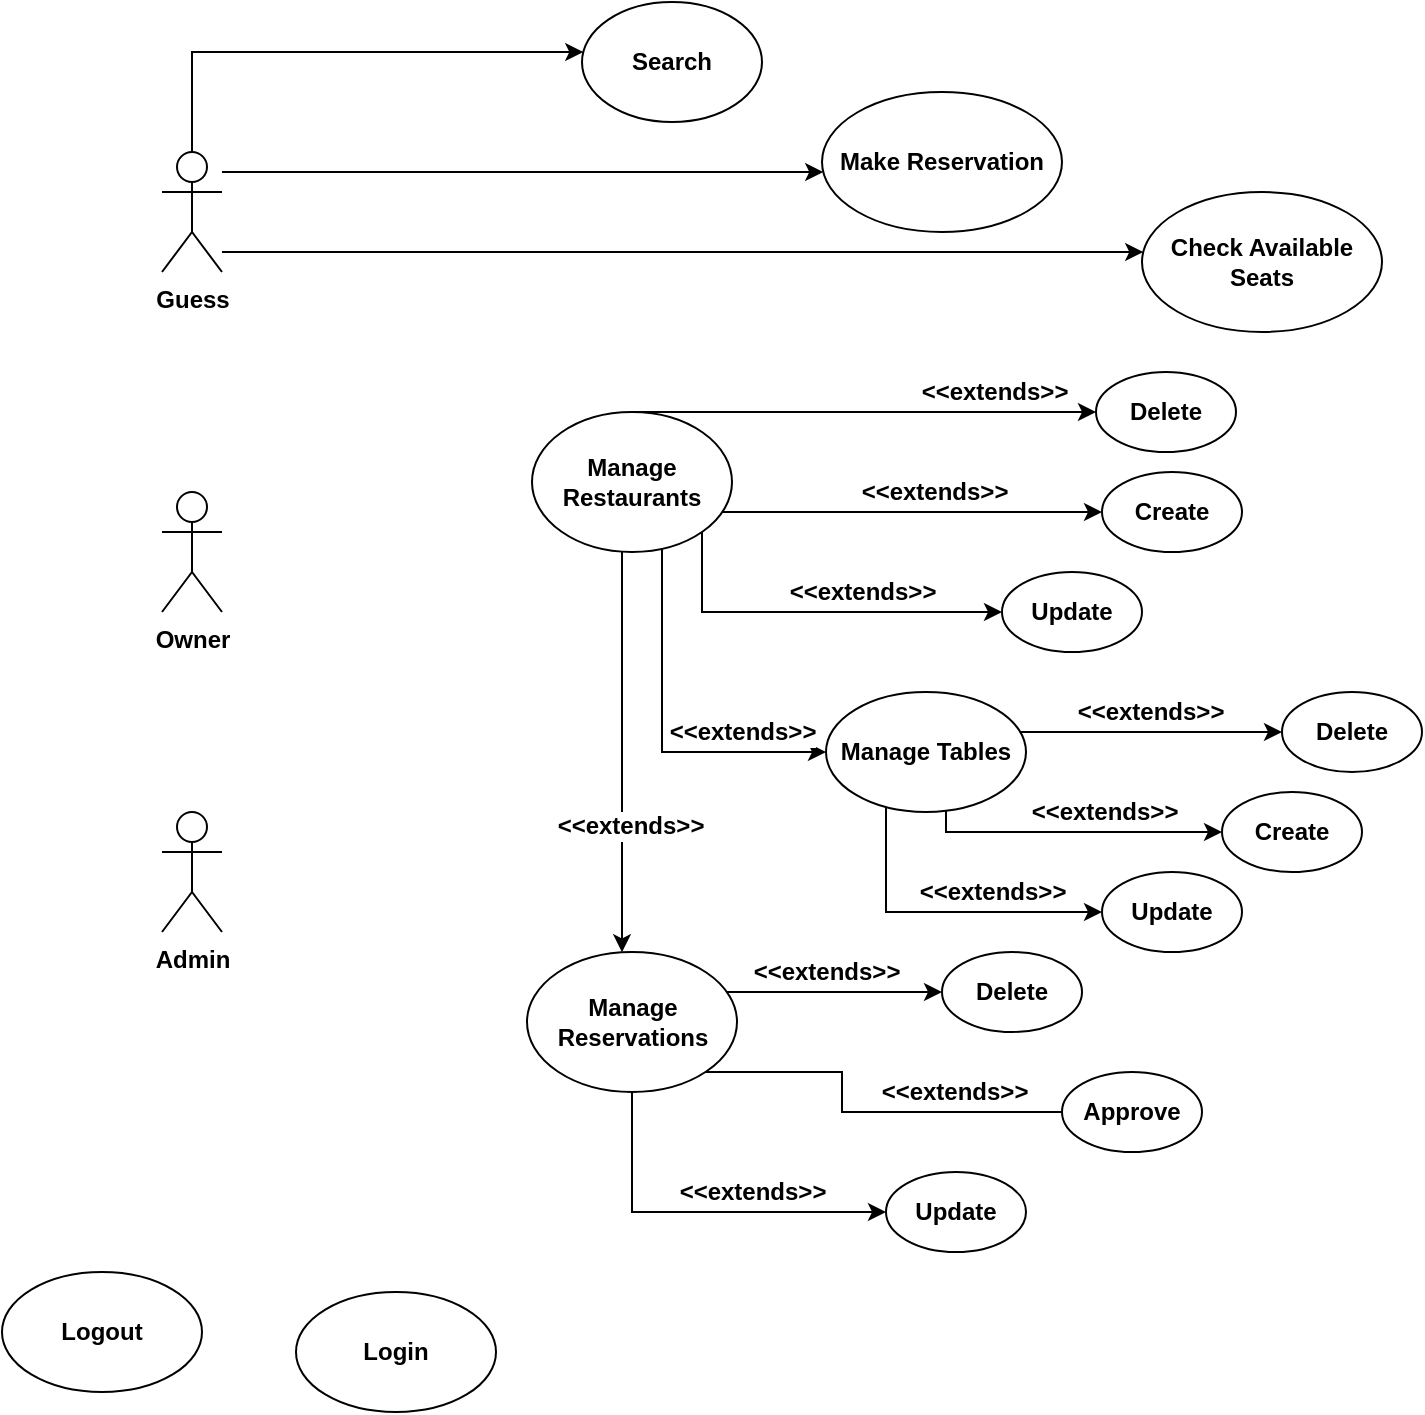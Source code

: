 <mxfile version="12.6.6" type="device"><diagram id="GiIxC8mbn1rDGeni4R-u" name="Page-1"><mxGraphModel dx="868" dy="479" grid="1" gridSize="10" guides="1" tooltips="1" connect="1" arrows="1" fold="1" page="1" pageScale="1" pageWidth="850" pageHeight="1100" background="none" math="0" shadow="0"><root><mxCell id="0"/><mxCell id="1" parent="0"/><mxCell id="K5c5H1SP0UyMu5Hv4Rwa-14" style="edgeStyle=orthogonalEdgeStyle;rounded=0;orthogonalLoop=1;jettySize=auto;html=1;fontStyle=1" edge="1" parent="1" source="K5c5H1SP0UyMu5Hv4Rwa-1" target="K5c5H1SP0UyMu5Hv4Rwa-11"><mxGeometry relative="1" as="geometry"><Array as="points"><mxPoint x="145" y="40"/></Array></mxGeometry></mxCell><mxCell id="K5c5H1SP0UyMu5Hv4Rwa-15" style="edgeStyle=orthogonalEdgeStyle;rounded=0;orthogonalLoop=1;jettySize=auto;html=1;fontStyle=1" edge="1" parent="1" source="K5c5H1SP0UyMu5Hv4Rwa-1" target="K5c5H1SP0UyMu5Hv4Rwa-13"><mxGeometry relative="1" as="geometry"><Array as="points"><mxPoint x="360" y="140"/><mxPoint x="360" y="140"/></Array></mxGeometry></mxCell><mxCell id="K5c5H1SP0UyMu5Hv4Rwa-16" style="edgeStyle=orthogonalEdgeStyle;rounded=0;orthogonalLoop=1;jettySize=auto;html=1;fontStyle=1" edge="1" parent="1" source="K5c5H1SP0UyMu5Hv4Rwa-1" target="K5c5H1SP0UyMu5Hv4Rwa-12"><mxGeometry relative="1" as="geometry"><Array as="points"><mxPoint x="320" y="100"/><mxPoint x="320" y="100"/></Array></mxGeometry></mxCell><mxCell id="K5c5H1SP0UyMu5Hv4Rwa-1" value="Guess" style="shape=umlActor;verticalLabelPosition=bottom;labelBackgroundColor=#ffffff;verticalAlign=top;html=1;outlineConnect=0;fontStyle=1" vertex="1" parent="1"><mxGeometry x="130" y="90" width="30" height="60" as="geometry"/></mxCell><mxCell id="K5c5H1SP0UyMu5Hv4Rwa-2" value="Owner" style="shape=umlActor;verticalLabelPosition=bottom;labelBackgroundColor=#ffffff;verticalAlign=top;html=1;outlineConnect=0;fontStyle=1" vertex="1" parent="1"><mxGeometry x="130" y="260" width="30" height="60" as="geometry"/></mxCell><mxCell id="K5c5H1SP0UyMu5Hv4Rwa-6" value="&lt;div&gt;Admin&lt;/div&gt;" style="shape=umlActor;verticalLabelPosition=bottom;labelBackgroundColor=#ffffff;verticalAlign=top;html=1;outlineConnect=0;fontStyle=1" vertex="1" parent="1"><mxGeometry x="130" y="420" width="30" height="60" as="geometry"/></mxCell><mxCell id="K5c5H1SP0UyMu5Hv4Rwa-7" value="&lt;div&gt;Login&lt;/div&gt;" style="ellipse;whiteSpace=wrap;html=1;fontStyle=1" vertex="1" parent="1"><mxGeometry x="197" y="660" width="100" height="60" as="geometry"/></mxCell><mxCell id="K5c5H1SP0UyMu5Hv4Rwa-8" value="Logout" style="ellipse;whiteSpace=wrap;html=1;fontStyle=1" vertex="1" parent="1"><mxGeometry x="50" y="650" width="100" height="60" as="geometry"/></mxCell><mxCell id="K5c5H1SP0UyMu5Hv4Rwa-11" value="Search" style="ellipse;whiteSpace=wrap;html=1;fontStyle=1" vertex="1" parent="1"><mxGeometry x="340" y="15" width="90" height="60" as="geometry"/></mxCell><mxCell id="K5c5H1SP0UyMu5Hv4Rwa-12" value="Make Reservation" style="ellipse;whiteSpace=wrap;html=1;fontStyle=1" vertex="1" parent="1"><mxGeometry x="460" y="60" width="120" height="70" as="geometry"/></mxCell><mxCell id="K5c5H1SP0UyMu5Hv4Rwa-13" value="&lt;div&gt;Check Available Seats&lt;/div&gt;" style="ellipse;whiteSpace=wrap;html=1;fontStyle=1" vertex="1" parent="1"><mxGeometry x="620" y="110" width="120" height="70" as="geometry"/></mxCell><mxCell id="K5c5H1SP0UyMu5Hv4Rwa-48" style="edgeStyle=orthogonalEdgeStyle;rounded=0;orthogonalLoop=1;jettySize=auto;html=1;fontStyle=1" edge="1" parent="1" source="K5c5H1SP0UyMu5Hv4Rwa-21" target="K5c5H1SP0UyMu5Hv4Rwa-40"><mxGeometry relative="1" as="geometry"><Array as="points"><mxPoint x="380" y="390"/></Array></mxGeometry></mxCell><mxCell id="K5c5H1SP0UyMu5Hv4Rwa-49" value="&amp;lt;&amp;lt;extends&amp;gt;&amp;gt;" style="text;html=1;align=center;verticalAlign=middle;resizable=0;points=[];labelBackgroundColor=#ffffff;fontStyle=1" vertex="1" connectable="0" parent="K5c5H1SP0UyMu5Hv4Rwa-48"><mxGeometry x="0.489" y="-12" relative="1" as="geometry"><mxPoint x="4.52" y="-22.0" as="offset"/></mxGeometry></mxCell><mxCell id="K5c5H1SP0UyMu5Hv4Rwa-69" style="edgeStyle=orthogonalEdgeStyle;rounded=0;orthogonalLoop=1;jettySize=auto;html=1;fontStyle=1" edge="1" parent="1" source="K5c5H1SP0UyMu5Hv4Rwa-21" target="K5c5H1SP0UyMu5Hv4Rwa-68"><mxGeometry relative="1" as="geometry"><Array as="points"><mxPoint x="360" y="390"/><mxPoint x="360" y="390"/></Array></mxGeometry></mxCell><mxCell id="K5c5H1SP0UyMu5Hv4Rwa-87" value="&amp;lt;&amp;lt;extends&amp;gt;&amp;gt;" style="text;html=1;align=center;verticalAlign=middle;resizable=0;points=[];labelBackgroundColor=#ffffff;fontStyle=1" vertex="1" connectable="0" parent="K5c5H1SP0UyMu5Hv4Rwa-69"><mxGeometry x="0.365" y="4" relative="1" as="geometry"><mxPoint as="offset"/></mxGeometry></mxCell><mxCell id="K5c5H1SP0UyMu5Hv4Rwa-21" value="Manage Restaurants" style="ellipse;whiteSpace=wrap;html=1;fontStyle=1" vertex="1" parent="1"><mxGeometry x="315" y="220" width="100" height="70" as="geometry"/></mxCell><mxCell id="K5c5H1SP0UyMu5Hv4Rwa-29" style="edgeStyle=orthogonalEdgeStyle;rounded=0;orthogonalLoop=1;jettySize=auto;html=1;fontStyle=1" edge="1" parent="1" source="K5c5H1SP0UyMu5Hv4Rwa-21" target="K5c5H1SP0UyMu5Hv4Rwa-25"><mxGeometry relative="1" as="geometry"><Array as="points"><mxPoint x="500" y="270"/><mxPoint x="500" y="270"/></Array></mxGeometry></mxCell><mxCell id="K5c5H1SP0UyMu5Hv4Rwa-35" value="&amp;lt;&amp;lt;extends&amp;gt;&amp;gt;" style="text;html=1;align=center;verticalAlign=middle;resizable=0;points=[];labelBackgroundColor=#ffffff;fontStyle=1" vertex="1" connectable="0" parent="K5c5H1SP0UyMu5Hv4Rwa-29"><mxGeometry x="-0.717" relative="1" as="geometry"><mxPoint x="78.77" y="-10" as="offset"/></mxGeometry></mxCell><mxCell id="K5c5H1SP0UyMu5Hv4Rwa-25" value="Create" style="ellipse;whiteSpace=wrap;html=1;fontStyle=1" vertex="1" parent="1"><mxGeometry x="600" y="250" width="70" height="40" as="geometry"/></mxCell><mxCell id="K5c5H1SP0UyMu5Hv4Rwa-28" style="edgeStyle=orthogonalEdgeStyle;rounded=0;orthogonalLoop=1;jettySize=auto;html=1;fontStyle=1" edge="1" parent="1" source="K5c5H1SP0UyMu5Hv4Rwa-21" target="K5c5H1SP0UyMu5Hv4Rwa-26"><mxGeometry relative="1" as="geometry"><Array as="points"><mxPoint x="400" y="320"/></Array></mxGeometry></mxCell><mxCell id="K5c5H1SP0UyMu5Hv4Rwa-37" value="&amp;lt;&amp;lt;extends&amp;gt;&amp;gt;" style="text;html=1;align=center;verticalAlign=middle;resizable=0;points=[];labelBackgroundColor=#ffffff;fontStyle=1" vertex="1" connectable="0" parent="K5c5H1SP0UyMu5Hv4Rwa-28"><mxGeometry x="-0.669" relative="1" as="geometry"><mxPoint x="79.94" y="-1.32" as="offset"/></mxGeometry></mxCell><mxCell id="K5c5H1SP0UyMu5Hv4Rwa-26" value="Update" style="ellipse;whiteSpace=wrap;html=1;fontStyle=1" vertex="1" parent="1"><mxGeometry x="550" y="300" width="70" height="40" as="geometry"/></mxCell><mxCell id="K5c5H1SP0UyMu5Hv4Rwa-30" style="edgeStyle=orthogonalEdgeStyle;rounded=0;orthogonalLoop=1;jettySize=auto;html=1;fontStyle=1" edge="1" parent="1" source="K5c5H1SP0UyMu5Hv4Rwa-21" target="K5c5H1SP0UyMu5Hv4Rwa-27"><mxGeometry relative="1" as="geometry"><Array as="points"><mxPoint x="450" y="220"/><mxPoint x="450" y="220"/></Array></mxGeometry></mxCell><mxCell id="K5c5H1SP0UyMu5Hv4Rwa-34" value="&amp;lt;&amp;lt;extends&amp;gt;&amp;gt;" style="text;html=1;align=center;verticalAlign=middle;resizable=0;points=[];labelBackgroundColor=#ffffff;fontStyle=1" vertex="1" connectable="0" parent="K5c5H1SP0UyMu5Hv4Rwa-30"><mxGeometry x="0.347" relative="1" as="geometry"><mxPoint x="23.94" y="-10" as="offset"/></mxGeometry></mxCell><mxCell id="K5c5H1SP0UyMu5Hv4Rwa-27" value="Delete" style="ellipse;whiteSpace=wrap;html=1;fontStyle=1" vertex="1" parent="1"><mxGeometry x="597" y="200" width="70" height="40" as="geometry"/></mxCell><mxCell id="K5c5H1SP0UyMu5Hv4Rwa-56" style="edgeStyle=orthogonalEdgeStyle;rounded=0;orthogonalLoop=1;jettySize=auto;html=1;fontStyle=1" edge="1" parent="1" source="K5c5H1SP0UyMu5Hv4Rwa-40" target="K5c5H1SP0UyMu5Hv4Rwa-44"><mxGeometry relative="1" as="geometry"><Array as="points"><mxPoint x="492" y="470"/></Array></mxGeometry></mxCell><mxCell id="K5c5H1SP0UyMu5Hv4Rwa-59" value="&amp;lt;&amp;lt;extends&amp;gt;&amp;gt;" style="text;html=1;align=center;verticalAlign=middle;resizable=0;points=[];labelBackgroundColor=#ffffff;fontStyle=1" vertex="1" connectable="0" parent="K5c5H1SP0UyMu5Hv4Rwa-56"><mxGeometry x="0.17" y="1" relative="1" as="geometry"><mxPoint x="11.25" y="-9" as="offset"/></mxGeometry></mxCell><mxCell id="K5c5H1SP0UyMu5Hv4Rwa-57" style="edgeStyle=orthogonalEdgeStyle;rounded=0;orthogonalLoop=1;jettySize=auto;html=1;fontStyle=1" edge="1" parent="1" source="K5c5H1SP0UyMu5Hv4Rwa-40" target="K5c5H1SP0UyMu5Hv4Rwa-43"><mxGeometry relative="1" as="geometry"><Array as="points"><mxPoint x="522" y="430"/></Array></mxGeometry></mxCell><mxCell id="K5c5H1SP0UyMu5Hv4Rwa-61" value="&amp;lt;&amp;lt;extends&amp;gt;&amp;gt;" style="text;html=1;align=center;verticalAlign=middle;resizable=0;points=[];labelBackgroundColor=#ffffff;fontStyle=1" vertex="1" connectable="0" parent="K5c5H1SP0UyMu5Hv4Rwa-57"><mxGeometry x="0.344" relative="1" as="geometry"><mxPoint x="-10.65" y="-10" as="offset"/></mxGeometry></mxCell><mxCell id="K5c5H1SP0UyMu5Hv4Rwa-58" style="edgeStyle=orthogonalEdgeStyle;rounded=0;orthogonalLoop=1;jettySize=auto;html=1;fontStyle=1" edge="1" parent="1" source="K5c5H1SP0UyMu5Hv4Rwa-40" target="K5c5H1SP0UyMu5Hv4Rwa-45"><mxGeometry relative="1" as="geometry"><Array as="points"><mxPoint x="620" y="380"/><mxPoint x="620" y="380"/></Array></mxGeometry></mxCell><mxCell id="K5c5H1SP0UyMu5Hv4Rwa-60" value="&amp;lt;&amp;lt;extends&amp;gt;&amp;gt;" style="text;html=1;align=center;verticalAlign=middle;resizable=0;points=[];labelBackgroundColor=#ffffff;fontStyle=1" vertex="1" connectable="0" parent="K5c5H1SP0UyMu5Hv4Rwa-58"><mxGeometry x="0.103" relative="1" as="geometry"><mxPoint x="-7.65" y="-10" as="offset"/></mxGeometry></mxCell><mxCell id="K5c5H1SP0UyMu5Hv4Rwa-40" value="Manage Tables" style="ellipse;whiteSpace=wrap;html=1;fontStyle=1" vertex="1" parent="1"><mxGeometry x="462" y="360" width="100" height="60" as="geometry"/></mxCell><mxCell id="K5c5H1SP0UyMu5Hv4Rwa-43" value="Create" style="ellipse;whiteSpace=wrap;html=1;fontStyle=1" vertex="1" parent="1"><mxGeometry x="660" y="410.0" width="70" height="40" as="geometry"/></mxCell><mxCell id="K5c5H1SP0UyMu5Hv4Rwa-44" value="Update" style="ellipse;whiteSpace=wrap;html=1;fontStyle=1" vertex="1" parent="1"><mxGeometry x="600" y="450" width="70" height="40" as="geometry"/></mxCell><mxCell id="K5c5H1SP0UyMu5Hv4Rwa-45" value="Delete" style="ellipse;whiteSpace=wrap;html=1;fontStyle=1" vertex="1" parent="1"><mxGeometry x="690" y="360" width="70" height="40" as="geometry"/></mxCell><mxCell id="K5c5H1SP0UyMu5Hv4Rwa-77" style="edgeStyle=orthogonalEdgeStyle;rounded=0;orthogonalLoop=1;jettySize=auto;html=1;fontStyle=1" edge="1" parent="1" source="K5c5H1SP0UyMu5Hv4Rwa-68" target="K5c5H1SP0UyMu5Hv4Rwa-76"><mxGeometry relative="1" as="geometry"><Array as="points"><mxPoint x="440" y="510"/><mxPoint x="440" y="510"/></Array></mxGeometry></mxCell><mxCell id="K5c5H1SP0UyMu5Hv4Rwa-83" value="&amp;lt;&amp;lt;extends&amp;gt;&amp;gt;" style="text;html=1;align=center;verticalAlign=middle;resizable=0;points=[];labelBackgroundColor=#ffffff;fontStyle=1" vertex="1" connectable="0" parent="K5c5H1SP0UyMu5Hv4Rwa-77"><mxGeometry x="0.216" relative="1" as="geometry"><mxPoint x="-16.32" y="-10" as="offset"/></mxGeometry></mxCell><mxCell id="K5c5H1SP0UyMu5Hv4Rwa-78" style="edgeStyle=orthogonalEdgeStyle;rounded=0;orthogonalLoop=1;jettySize=auto;html=1;entryX=0;entryY=0;entryDx=0;entryDy=0;fontStyle=1" edge="1" parent="1" source="K5c5H1SP0UyMu5Hv4Rwa-68" target="K5c5H1SP0UyMu5Hv4Rwa-74"><mxGeometry relative="1" as="geometry"><Array as="points"><mxPoint x="470" y="550"/><mxPoint x="470" y="570"/><mxPoint x="591" y="570"/></Array></mxGeometry></mxCell><mxCell id="K5c5H1SP0UyMu5Hv4Rwa-85" value="&amp;lt;&amp;lt;extends&amp;gt;&amp;gt;" style="text;html=1;align=center;verticalAlign=middle;resizable=0;points=[];labelBackgroundColor=#ffffff;fontStyle=1" vertex="1" connectable="0" parent="K5c5H1SP0UyMu5Hv4Rwa-78"><mxGeometry x="0.493" y="3" relative="1" as="geometry"><mxPoint x="-21.8" y="-7" as="offset"/></mxGeometry></mxCell><mxCell id="K5c5H1SP0UyMu5Hv4Rwa-79" style="edgeStyle=orthogonalEdgeStyle;rounded=0;orthogonalLoop=1;jettySize=auto;html=1;fontStyle=1" edge="1" parent="1" source="K5c5H1SP0UyMu5Hv4Rwa-68" target="K5c5H1SP0UyMu5Hv4Rwa-75"><mxGeometry relative="1" as="geometry"><Array as="points"><mxPoint x="365" y="620"/></Array></mxGeometry></mxCell><mxCell id="K5c5H1SP0UyMu5Hv4Rwa-86" value="&amp;lt;&amp;lt;extends&amp;gt;&amp;gt;" style="text;html=1;align=center;verticalAlign=middle;resizable=0;points=[];labelBackgroundColor=#ffffff;fontStyle=1" vertex="1" connectable="0" parent="K5c5H1SP0UyMu5Hv4Rwa-79"><mxGeometry x="0.735" y="2" relative="1" as="geometry"><mxPoint x="-42.47" y="-8" as="offset"/></mxGeometry></mxCell><mxCell id="K5c5H1SP0UyMu5Hv4Rwa-68" value="Manage Reservations" style="ellipse;whiteSpace=wrap;html=1;fontStyle=1" vertex="1" parent="1"><mxGeometry x="312.5" y="490" width="105" height="70" as="geometry"/></mxCell><mxCell id="K5c5H1SP0UyMu5Hv4Rwa-74" value="Approve" style="ellipse;whiteSpace=wrap;html=1;fontStyle=1" vertex="1" parent="1"><mxGeometry x="580" y="550" width="70" height="40" as="geometry"/></mxCell><mxCell id="K5c5H1SP0UyMu5Hv4Rwa-75" value="Update" style="ellipse;whiteSpace=wrap;html=1;fontStyle=1" vertex="1" parent="1"><mxGeometry x="492" y="600" width="70" height="40" as="geometry"/></mxCell><mxCell id="K5c5H1SP0UyMu5Hv4Rwa-76" value="Delete" style="ellipse;whiteSpace=wrap;html=1;fontStyle=1" vertex="1" parent="1"><mxGeometry x="520" y="490" width="70" height="40" as="geometry"/></mxCell></root></mxGraphModel></diagram></mxfile>